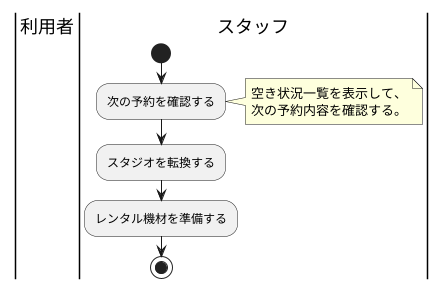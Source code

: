 @startuml BusinessFlow

|利用者|

|スタッフ|
start
:次の予約を確認する;
note right
空き状況一覧を表示して、
次の予約内容を確認する。
end note

:スタジオを転換する;

:レンタル機材を準備する;

stop

@enduml
